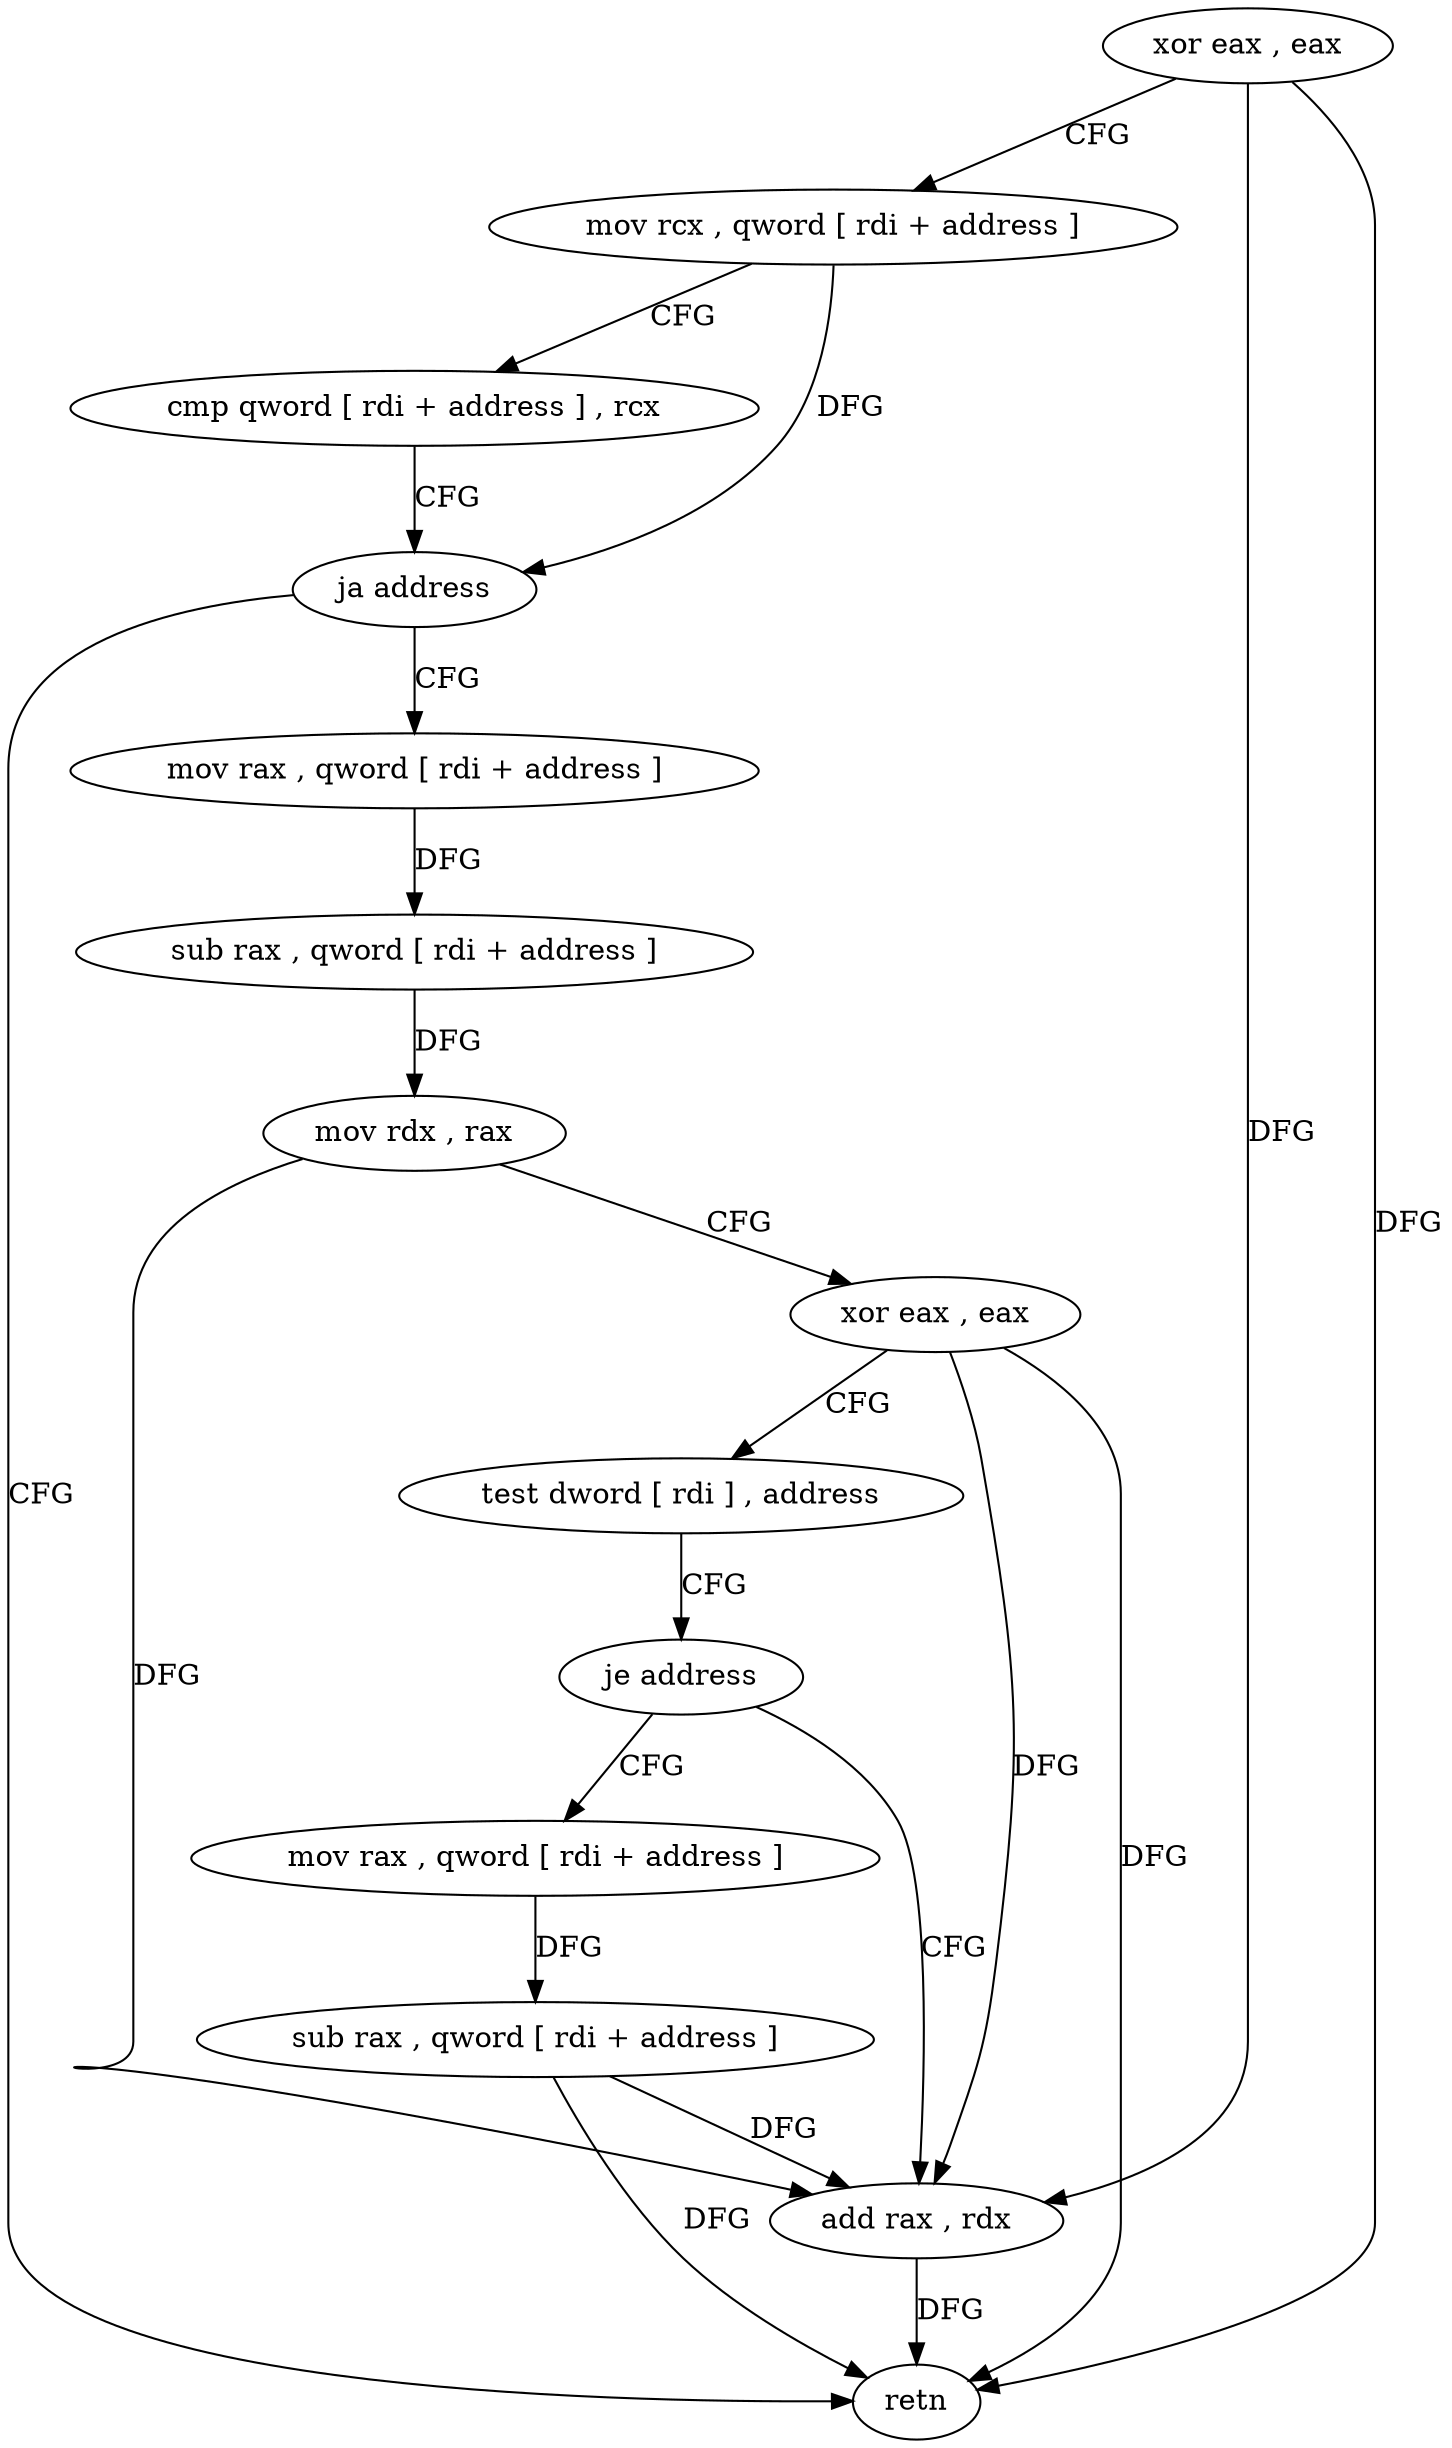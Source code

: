 digraph "func" {
"4219552" [label = "xor eax , eax" ]
"4219554" [label = "mov rcx , qword [ rdi + address ]" ]
"4219558" [label = "cmp qword [ rdi + address ] , rcx" ]
"4219562" [label = "ja address" ]
"4219596" [label = "retn" ]
"4219564" [label = "mov rax , qword [ rdi + address ]" ]
"4219568" [label = "sub rax , qword [ rdi + address ]" ]
"4219572" [label = "mov rdx , rax" ]
"4219575" [label = "xor eax , eax" ]
"4219577" [label = "test dword [ rdi ] , address" ]
"4219583" [label = "je address" ]
"4219593" [label = "add rax , rdx" ]
"4219585" [label = "mov rax , qword [ rdi + address ]" ]
"4219589" [label = "sub rax , qword [ rdi + address ]" ]
"4219552" -> "4219554" [ label = "CFG" ]
"4219552" -> "4219596" [ label = "DFG" ]
"4219552" -> "4219593" [ label = "DFG" ]
"4219554" -> "4219558" [ label = "CFG" ]
"4219554" -> "4219562" [ label = "DFG" ]
"4219558" -> "4219562" [ label = "CFG" ]
"4219562" -> "4219596" [ label = "CFG" ]
"4219562" -> "4219564" [ label = "CFG" ]
"4219564" -> "4219568" [ label = "DFG" ]
"4219568" -> "4219572" [ label = "DFG" ]
"4219572" -> "4219575" [ label = "CFG" ]
"4219572" -> "4219593" [ label = "DFG" ]
"4219575" -> "4219577" [ label = "CFG" ]
"4219575" -> "4219596" [ label = "DFG" ]
"4219575" -> "4219593" [ label = "DFG" ]
"4219577" -> "4219583" [ label = "CFG" ]
"4219583" -> "4219593" [ label = "CFG" ]
"4219583" -> "4219585" [ label = "CFG" ]
"4219593" -> "4219596" [ label = "DFG" ]
"4219585" -> "4219589" [ label = "DFG" ]
"4219589" -> "4219593" [ label = "DFG" ]
"4219589" -> "4219596" [ label = "DFG" ]
}
